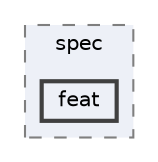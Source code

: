 digraph "doc/src/contents/project/spec/feat"
{
 // LATEX_PDF_SIZE
  bgcolor="transparent";
  edge [fontname=Helvetica,fontsize=10,labelfontname=Helvetica,labelfontsize=10];
  node [fontname=Helvetica,fontsize=10,shape=box,height=0.2,width=0.4];
  compound=true
  subgraph clusterdir_404316c4616f650eb33f4de8b28a4c6f {
    graph [ bgcolor="#edf0f7", pencolor="grey50", label="spec", fontname=Helvetica,fontsize=10 style="filled,dashed", URL="dir_404316c4616f650eb33f4de8b28a4c6f.html",tooltip=""]
  dir_a4c0d74d11b4c1731009d6253de4ea70 [label="feat", fillcolor="#edf0f7", color="grey25", style="filled,bold", URL="dir_a4c0d74d11b4c1731009d6253de4ea70.html",tooltip=""];
  }
}
